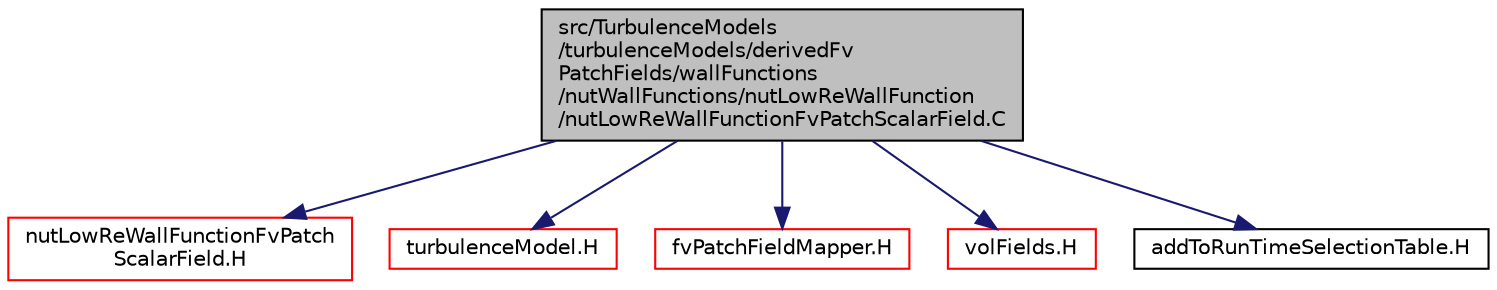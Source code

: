 digraph "src/TurbulenceModels/turbulenceModels/derivedFvPatchFields/wallFunctions/nutWallFunctions/nutLowReWallFunction/nutLowReWallFunctionFvPatchScalarField.C"
{
  bgcolor="transparent";
  edge [fontname="Helvetica",fontsize="10",labelfontname="Helvetica",labelfontsize="10"];
  node [fontname="Helvetica",fontsize="10",shape=record];
  Node1 [label="src/TurbulenceModels\l/turbulenceModels/derivedFv\lPatchFields/wallFunctions\l/nutWallFunctions/nutLowReWallFunction\l/nutLowReWallFunctionFvPatchScalarField.C",height=0.2,width=0.4,color="black", fillcolor="grey75", style="filled", fontcolor="black"];
  Node1 -> Node2 [color="midnightblue",fontsize="10",style="solid",fontname="Helvetica"];
  Node2 [label="nutLowReWallFunctionFvPatch\lScalarField.H",height=0.2,width=0.4,color="red",URL="$a10641.html"];
  Node1 -> Node3 [color="midnightblue",fontsize="10",style="solid",fontname="Helvetica"];
  Node3 [label="turbulenceModel.H",height=0.2,width=0.4,color="red",URL="$a10751.html"];
  Node1 -> Node4 [color="midnightblue",fontsize="10",style="solid",fontname="Helvetica"];
  Node4 [label="fvPatchFieldMapper.H",height=0.2,width=0.4,color="red",URL="$a05544.html"];
  Node1 -> Node5 [color="midnightblue",fontsize="10",style="solid",fontname="Helvetica"];
  Node5 [label="volFields.H",height=0.2,width=0.4,color="red",URL="$a05638.html"];
  Node1 -> Node6 [color="midnightblue",fontsize="10",style="solid",fontname="Helvetica"];
  Node6 [label="addToRunTimeSelectionTable.H",height=0.2,width=0.4,color="black",URL="$a07867.html",tooltip="Macros for easy insertion into run-time selection tables. "];
}
